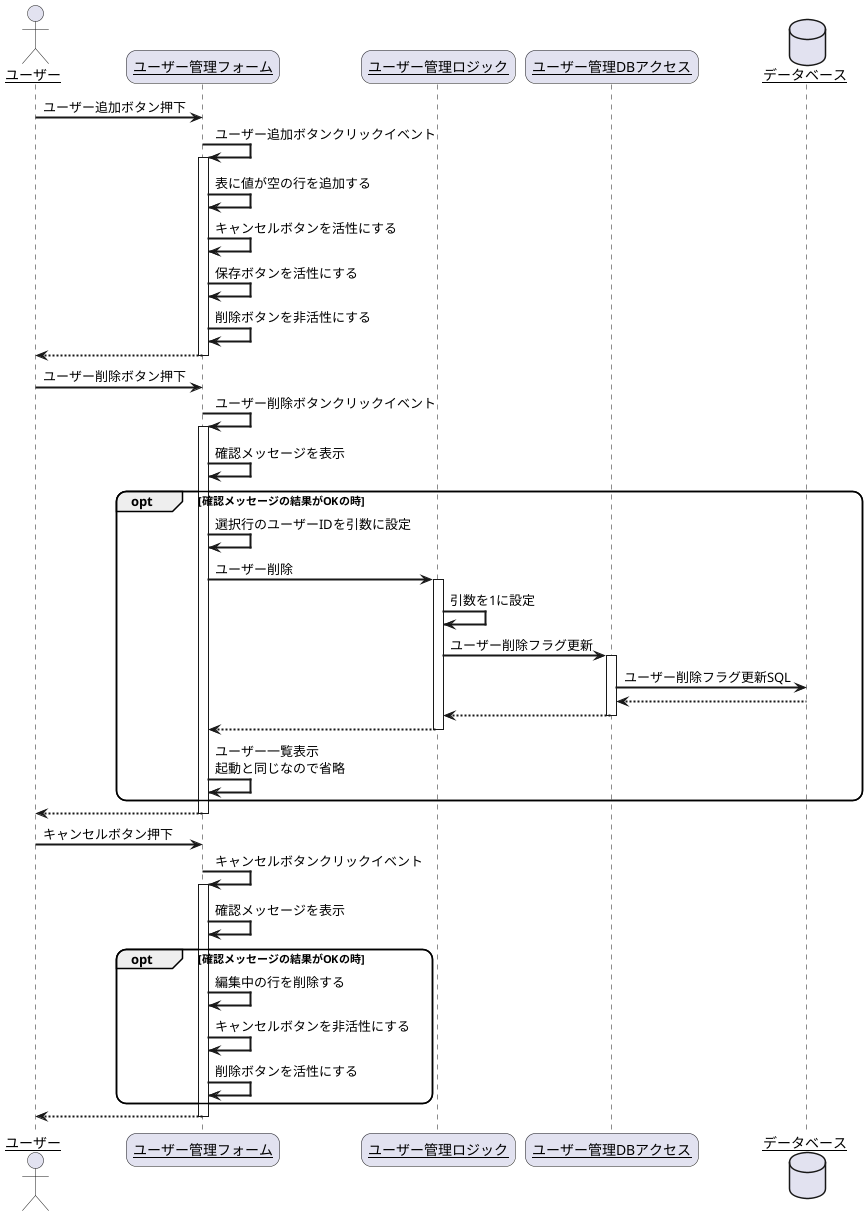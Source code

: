@startuml
skinparam sequenceArrowThickness 2
skinparam roundcorner 20
skinparam maxmessagesize 60
skinparam sequenceParticipant underline

actor "ユーザー" as user
participant "ユーザー管理フォーム" as user_admin_form
participant "ユーザー管理ロジック" as user_admin_logic
participant "ユーザー管理DBアクセス" as user_admin_data
database "データベース" as db

user -> user_admin_form: ユーザー追加ボタン押下
user_admin_form -> user_admin_form: ユーザー追加ボタンクリックイベント
activate user_admin_form
user_admin_form -> user_admin_form: 表に値が空の行を追加する
user_admin_form -> user_admin_form: キャンセルボタンを活性にする
user_admin_form -> user_admin_form: 保存ボタンを活性にする
user_admin_form -> user_admin_form: 削除ボタンを非活性にする
user_admin_form --> user: 
deactivate user_admin_form

user -> user_admin_form: ユーザー削除ボタン押下
user_admin_form -> user_admin_form: ユーザー削除ボタンクリックイベント
activate user_admin_form
user_admin_form -> user_admin_form: 確認メッセージを表示
opt 確認メッセージの結果がOKの時
user_admin_form -> user_admin_form: 選択行のユーザーIDを引数に設定
user_admin_form -> user_admin_logic: ユーザー削除
activate user_admin_logic
user_admin_logic -> user_admin_logic: 引数を1に設定
user_admin_logic -> user_admin_data: ユーザー削除フラグ更新
activate user_admin_data
user_admin_data -> db: ユーザー削除フラグ更新SQL
db --> user_admin_data: 
user_admin_data --> user_admin_logic: 
deactivate user_admin_data
user_admin_logic --> user_admin_form: 
deactivate user_admin_logic
user_admin_form -> user_admin_form: ユーザー一覧表示 起動と同じなので省略
end
user_admin_form --> user: 
deactivate user_admin_form

user -> user_admin_form: キャンセルボタン押下
user_admin_form -> user_admin_form: キャンセルボタンクリックイベント
activate user_admin_form
user_admin_form -> user_admin_form: 確認メッセージを表示
opt 確認メッセージの結果がOKの時
user_admin_form -> user_admin_form: 編集中の行を削除する
user_admin_form -> user_admin_form: キャンセルボタンを非活性にする
user_admin_form -> user_admin_form: 削除ボタンを活性にする
end
user_admin_form --> user: 
deactivate user_admin_form

@enduml